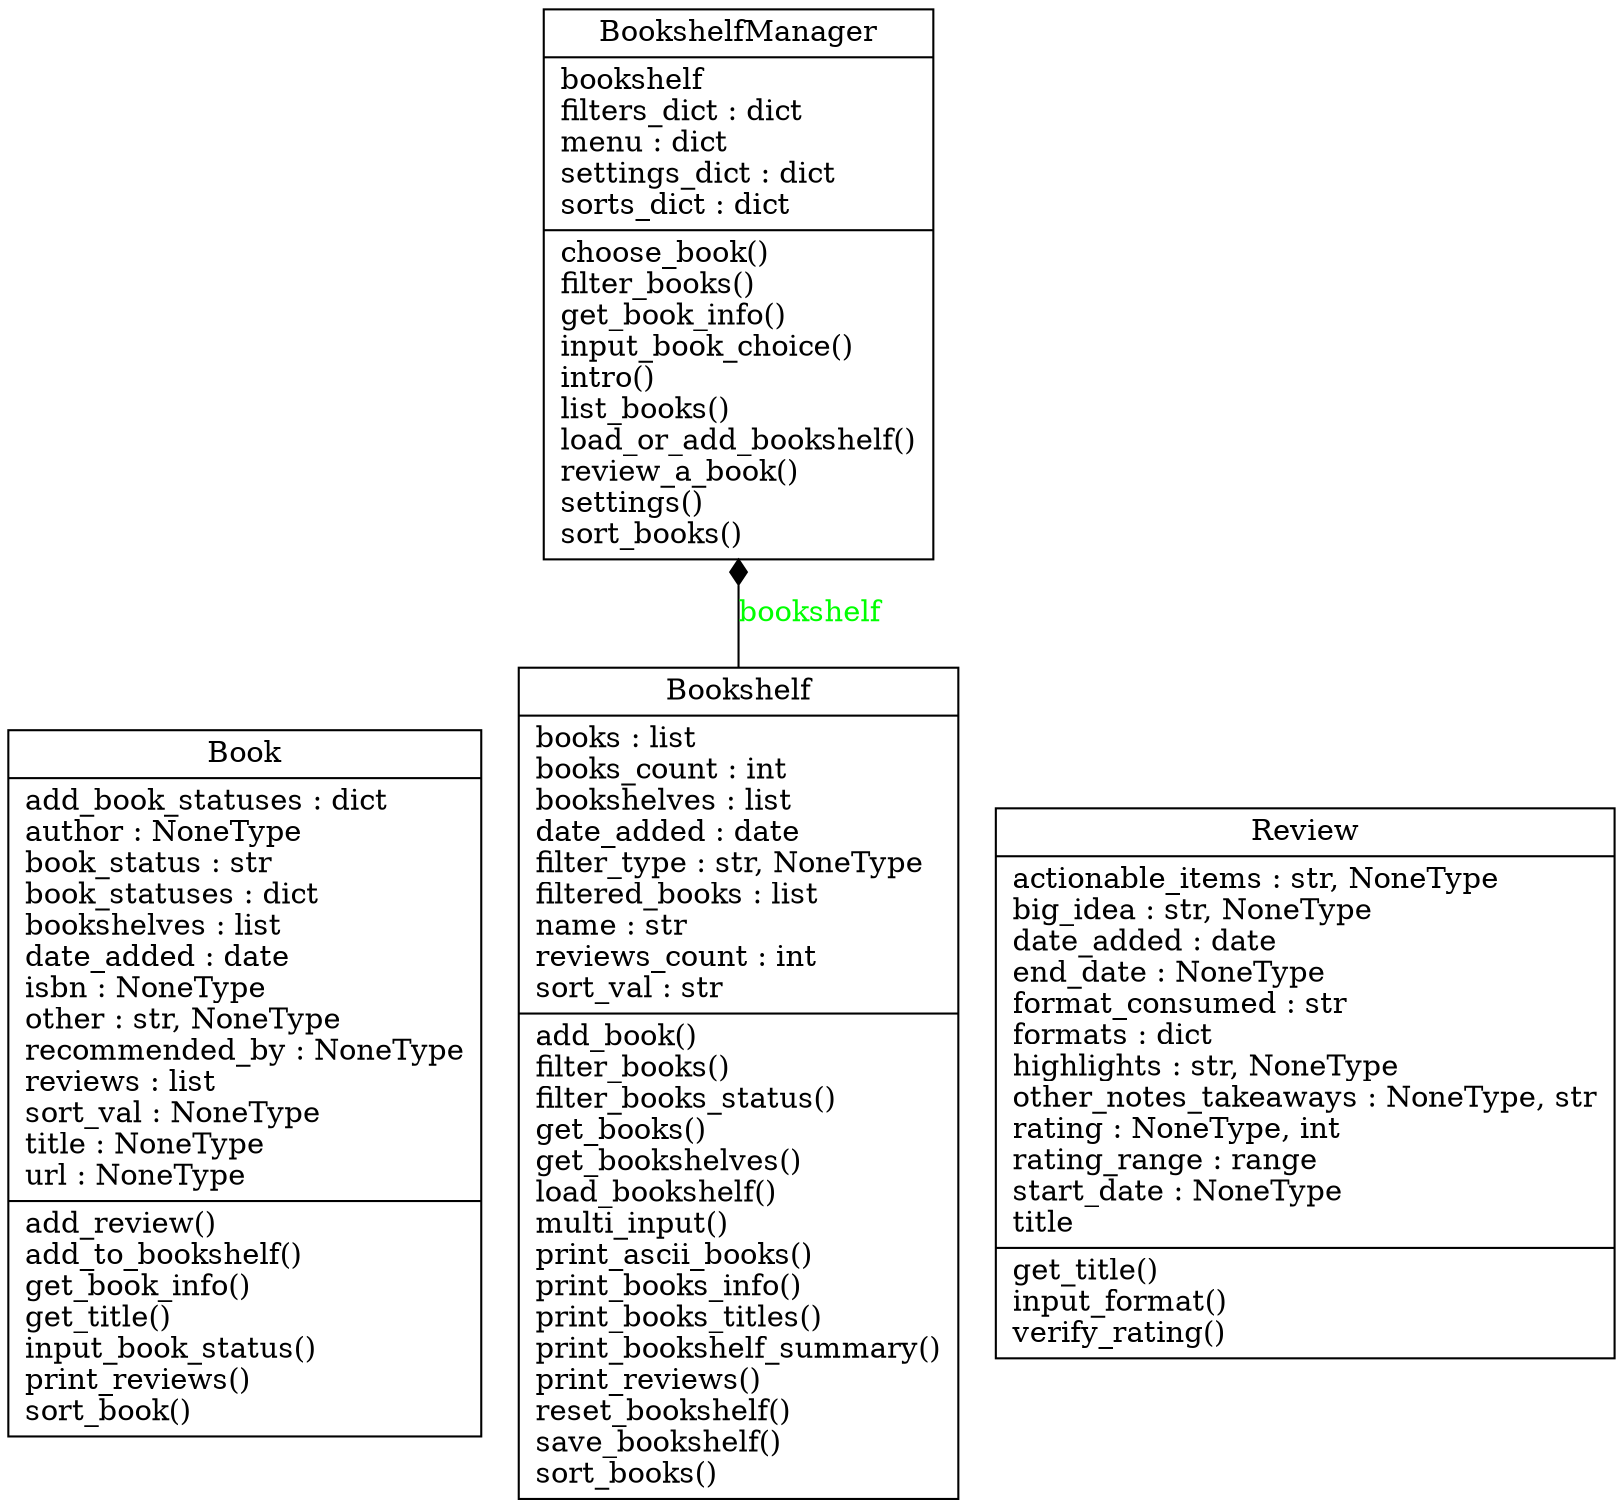 digraph "classes" {
charset="utf-8"
rankdir=BT
"0" [label="{Book|add_book_statuses : dict\lauthor : NoneType\lbook_status : str\lbook_statuses : dict\lbookshelves : list\ldate_added : date\lisbn : NoneType\lother : str, NoneType\lrecommended_by : NoneType\lreviews : list\lsort_val : NoneType\ltitle : NoneType\lurl : NoneType\l|add_review()\ladd_to_bookshelf()\lget_book_info()\lget_title()\linput_book_status()\lprint_reviews()\lsort_book()\l}", shape="record"];
"1" [label="{Bookshelf|books : list\lbooks_count : int\lbookshelves : list\ldate_added : date\lfilter_type : str, NoneType\lfiltered_books : list\lname : str\lreviews_count : int\lsort_val : str\l|add_book()\lfilter_books()\lfilter_books_status()\lget_books()\lget_bookshelves()\lload_bookshelf()\lmulti_input()\lprint_ascii_books()\lprint_books_info()\lprint_books_titles()\lprint_bookshelf_summary()\lprint_reviews()\lreset_bookshelf()\lsave_bookshelf()\lsort_books()\l}", shape="record"];
"2" [label="{BookshelfManager|bookshelf\lfilters_dict : dict\lmenu : dict\lsettings_dict : dict\lsorts_dict : dict\l|choose_book()\lfilter_books()\lget_book_info()\linput_book_choice()\lintro()\llist_books()\lload_or_add_bookshelf()\lreview_a_book()\lsettings()\lsort_books()\l}", shape="record"];
"3" [label="{Review|actionable_items : str, NoneType\lbig_idea : str, NoneType\ldate_added : date\lend_date : NoneType\lformat_consumed : str\lformats : dict\lhighlights : str, NoneType\lother_notes_takeaways : NoneType, str\lrating : NoneType, int\lrating_range : range\lstart_date : NoneType\ltitle\l|get_title()\linput_format()\lverify_rating()\l}", shape="record"];
"1" -> "2" [arrowhead="diamond", arrowtail="none", fontcolor="green", label="bookshelf", style="solid"];
}
